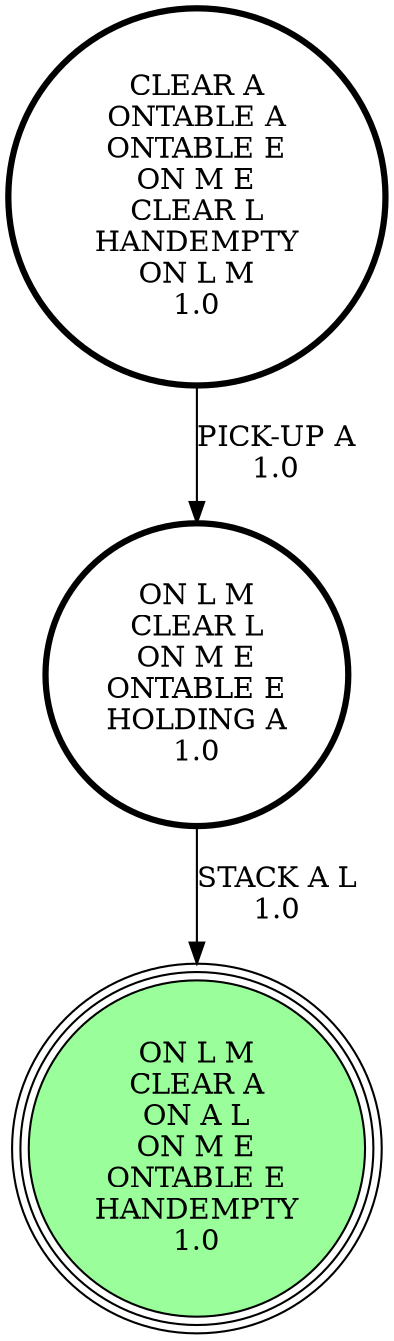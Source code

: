 digraph {
"CLEAR A\nONTABLE A\nONTABLE E\nON M E\nCLEAR L\nHANDEMPTY\nON L M\n1.0\n" -> "ON L M\nCLEAR L\nON M E\nONTABLE E\nHOLDING A\n1.0\n"[label="PICK-UP A\n1.0\n"];
"ON L M\nCLEAR L\nON M E\nONTABLE E\nHOLDING A\n1.0\n" -> "ON L M\nCLEAR A\nON A L\nON M E\nONTABLE E\nHANDEMPTY\n1.0\n"[label="STACK A L\n1.0\n"];
"ON L M\nCLEAR A\nON A L\nON M E\nONTABLE E\nHANDEMPTY\n1.0\n" [shape=circle, style=filled, fillcolor=palegreen1, peripheries=3];
"CLEAR A\nONTABLE A\nONTABLE E\nON M E\nCLEAR L\nHANDEMPTY\nON L M\n1.0\n" [shape=circle, penwidth=3];
"ON L M\nCLEAR L\nON M E\nONTABLE E\nHOLDING A\n1.0\n" [shape=circle, penwidth=3];
"ON L M\nCLEAR A\nON A L\nON M E\nONTABLE E\nHANDEMPTY\n1.0\n" [shape=circle, style=filled, fillcolor=palegreen1, peripheries=3];
}
